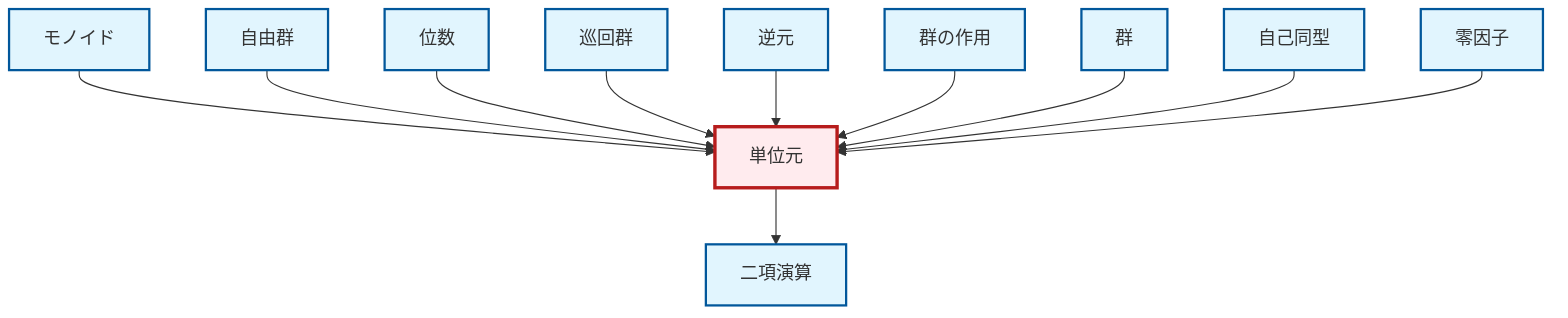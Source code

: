 graph TD
    classDef definition fill:#e1f5fe,stroke:#01579b,stroke-width:2px
    classDef theorem fill:#f3e5f5,stroke:#4a148c,stroke-width:2px
    classDef axiom fill:#fff3e0,stroke:#e65100,stroke-width:2px
    classDef example fill:#e8f5e9,stroke:#1b5e20,stroke-width:2px
    classDef current fill:#ffebee,stroke:#b71c1c,stroke-width:3px
    def-cyclic-group["巡回群"]:::definition
    def-automorphism["自己同型"]:::definition
    def-monoid["モノイド"]:::definition
    def-group["群"]:::definition
    def-inverse-element["逆元"]:::definition
    def-free-group["自由群"]:::definition
    def-binary-operation["二項演算"]:::definition
    def-group-action["群の作用"]:::definition
    def-order["位数"]:::definition
    def-identity-element["単位元"]:::definition
    def-zero-divisor["零因子"]:::definition
    def-monoid --> def-identity-element
    def-free-group --> def-identity-element
    def-order --> def-identity-element
    def-cyclic-group --> def-identity-element
    def-inverse-element --> def-identity-element
    def-identity-element --> def-binary-operation
    def-group-action --> def-identity-element
    def-group --> def-identity-element
    def-automorphism --> def-identity-element
    def-zero-divisor --> def-identity-element
    class def-identity-element current